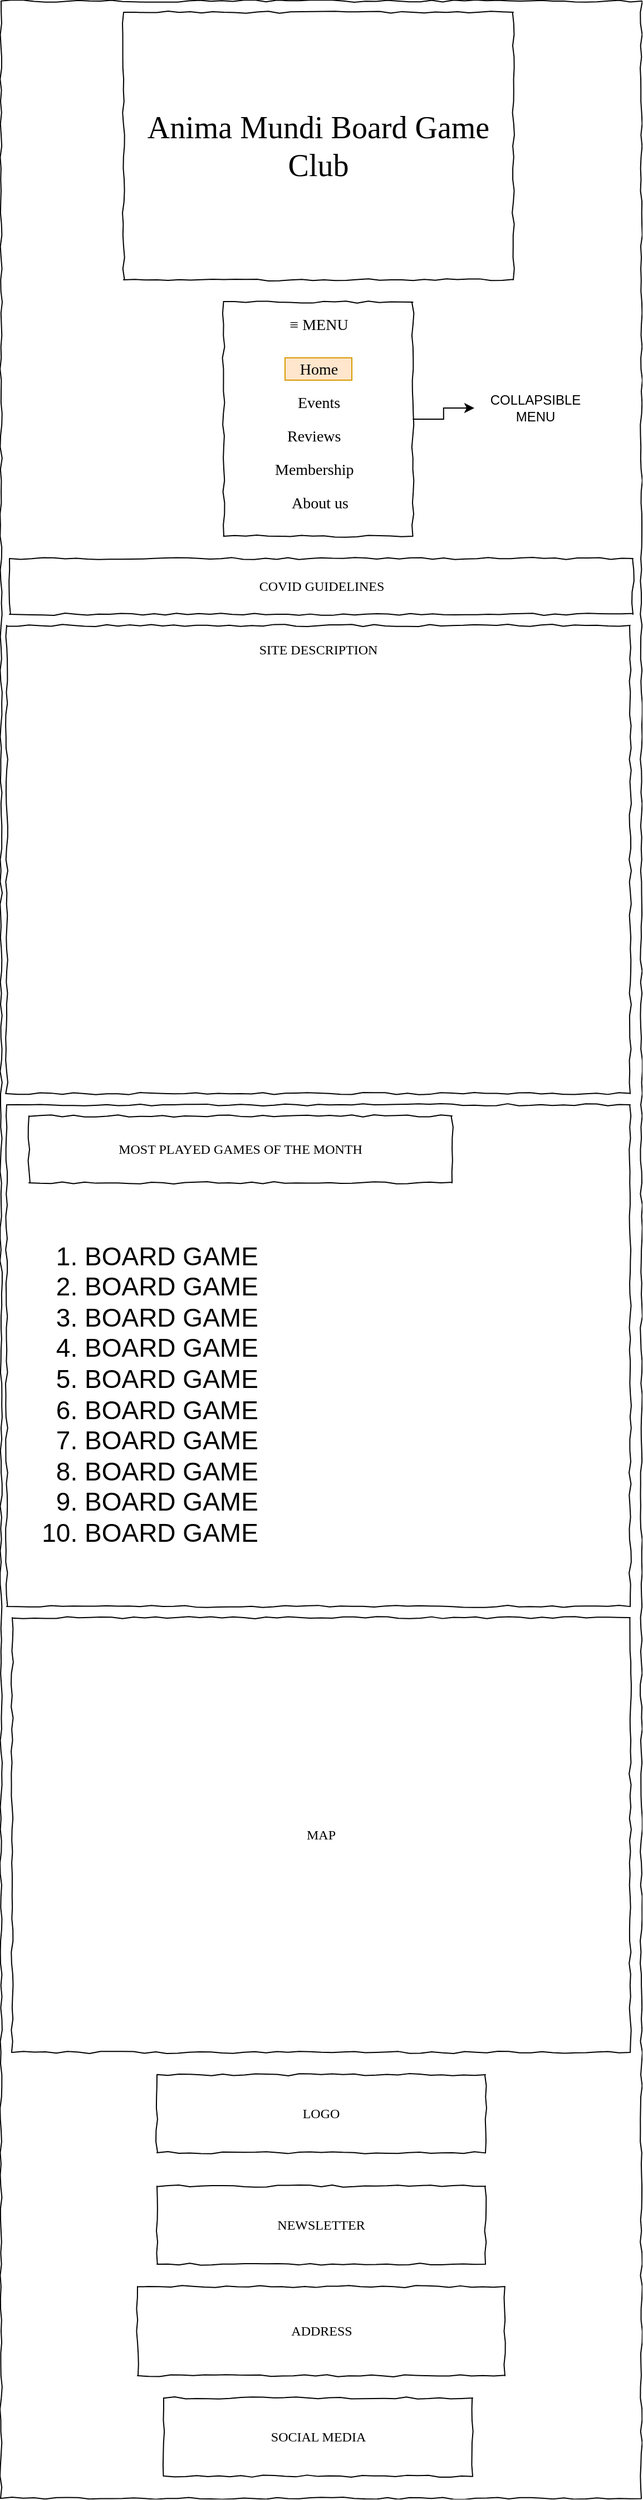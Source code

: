 <mxfile version="15.1.4" type="device" pages="7"><diagram name="Main" id="03018318-947c-dd8e-b7a3-06fadd420f32"><mxGraphModel dx="2062" dy="1160" grid="1" gridSize="10" guides="1" tooltips="1" connect="1" arrows="1" fold="1" page="1" pageScale="1" pageWidth="600" pageHeight="800" background="none" math="0" shadow="0"><root><mxCell id="0"/><mxCell id="1" parent="0"/><mxCell id="677b7b8949515195-1" value="" style="whiteSpace=wrap;html=1;rounded=0;shadow=0;labelBackgroundColor=none;strokeColor=#000000;strokeWidth=1;fillColor=none;fontFamily=Verdana;fontSize=12;fontColor=#000000;align=center;comic=1;" parent="1" vertex="1"><mxGeometry x="15" y="10" width="575" height="2240" as="geometry"/></mxCell><mxCell id="677b7b8949515195-2" value="Anima Mundi Board Game Club" style="whiteSpace=wrap;html=1;rounded=0;shadow=0;labelBackgroundColor=none;strokeWidth=1;fontFamily=Verdana;fontSize=28;align=center;comic=1;" parent="1" vertex="1"><mxGeometry x="125" y="20" width="350" height="240" as="geometry"/></mxCell><mxCell id="677b7b8949515195-8" value="" style="whiteSpace=wrap;html=1;rounded=0;shadow=0;labelBackgroundColor=none;strokeWidth=1;fillColor=none;fontFamily=Verdana;fontSize=12;align=center;comic=1;" parent="1" vertex="1"><mxGeometry x="20" y="1000" width="560" height="450" as="geometry"/></mxCell><mxCell id="677b7b8949515195-10" value="COVID GUIDELINES" style="whiteSpace=wrap;html=1;rounded=0;shadow=0;labelBackgroundColor=none;strokeWidth=1;fillColor=none;fontFamily=Verdana;fontSize=12;align=center;comic=1;" parent="1" vertex="1"><mxGeometry x="22.5" y="510" width="560" height="50" as="geometry"/></mxCell><mxCell id="677b7b8949515195-11" value="Home" style="text;html=1;points=[];align=center;verticalAlign=top;spacingTop=-4;fontSize=14;fontFamily=Verdana;fillColor=#ffe6cc;strokeColor=#d79b00;" parent="1" vertex="1"><mxGeometry x="270" y="330" width="60" height="20" as="geometry"/></mxCell><mxCell id="677b7b8949515195-12" value="Events" style="text;html=1;points=[];align=center;verticalAlign=top;spacingTop=-4;fontSize=14;fontFamily=Verdana" parent="1" vertex="1"><mxGeometry x="270" y="360" width="60" height="20" as="geometry"/></mxCell><mxCell id="677b7b8949515195-13" value="Reviews" style="text;html=1;points=[];align=left;verticalAlign=top;spacingTop=-4;fontSize=14;fontFamily=Verdana" parent="1" vertex="1"><mxGeometry x="270" y="390" width="60" height="20" as="geometry"/></mxCell><mxCell id="677b7b8949515195-15" value="&lt;div style=&quot;text-align: justify&quot;&gt;SITE DESCRIPTION&lt;/div&gt;" style="whiteSpace=wrap;html=1;rounded=0;shadow=0;labelBackgroundColor=none;strokeWidth=1;fillColor=none;fontFamily=Verdana;fontSize=12;align=center;verticalAlign=top;spacing=10;comic=1;" parent="1" vertex="1"><mxGeometry x="20" y="570" width="560" height="420" as="geometry"/></mxCell><mxCell id="677b7b8949515195-26" value="MAP" style="whiteSpace=wrap;html=1;rounded=0;shadow=0;labelBackgroundColor=none;strokeWidth=1;fillColor=none;fontFamily=Verdana;fontSize=12;align=center;comic=1;" parent="1" vertex="1"><mxGeometry x="25" y="1460" width="555" height="390" as="geometry"/></mxCell><mxCell id="k-GG3RUXwYEk20aegxlU-4" value="ADDRESS" style="whiteSpace=wrap;html=1;rounded=0;shadow=0;labelBackgroundColor=none;strokeWidth=1;fillColor=none;fontFamily=Verdana;fontSize=12;align=center;comic=1;" parent="1" vertex="1"><mxGeometry x="137.5" y="2060" width="330" height="80" as="geometry"/></mxCell><mxCell id="k-GG3RUXwYEk20aegxlU-11" value="SOCIAL MEDIA" style="whiteSpace=wrap;html=1;rounded=0;shadow=0;labelBackgroundColor=none;strokeWidth=1;fillColor=none;fontFamily=Verdana;fontSize=12;align=center;comic=1;" parent="1" vertex="1"><mxGeometry x="161" y="2160" width="277.5" height="70" as="geometry"/></mxCell><mxCell id="GOJK8IqNdyb3k1FqaGKl-1" value="MOST PLAYED GAMES OF THE MONTH" style="whiteSpace=wrap;html=1;rounded=0;shadow=0;labelBackgroundColor=none;strokeWidth=1;fillColor=none;fontFamily=Verdana;fontSize=12;align=center;comic=1;" parent="1" vertex="1"><mxGeometry x="40" y="1010" width="380" height="60" as="geometry"/></mxCell><mxCell id="GOJK8IqNdyb3k1FqaGKl-7" value="&lt;ol style=&quot;font-size: 23px;&quot;&gt;&lt;li style=&quot;font-size: 23px;&quot;&gt;BOARD GAME&lt;/li&gt;&lt;li style=&quot;font-size: 23px;&quot;&gt;BOARD GAME&lt;/li&gt;&lt;li style=&quot;font-size: 23px;&quot;&gt;BOARD GAME&lt;/li&gt;&lt;li style=&quot;font-size: 23px;&quot;&gt;BOARD GAME&lt;/li&gt;&lt;li style=&quot;font-size: 23px;&quot;&gt;BOARD GAME&lt;/li&gt;&lt;li style=&quot;font-size: 23px;&quot;&gt;BOARD GAME&lt;/li&gt;&lt;li style=&quot;font-size: 23px;&quot;&gt;BOARD GAME&lt;/li&gt;&lt;li style=&quot;font-size: 23px;&quot;&gt;BOARD GAME&lt;/li&gt;&lt;li style=&quot;font-size: 23px;&quot;&gt;BOARD GAME&lt;/li&gt;&lt;li style=&quot;font-size: 23px;&quot;&gt;BOARD GAME&lt;/li&gt;&lt;/ol&gt;" style="text;strokeColor=none;fillColor=none;html=1;whiteSpace=wrap;verticalAlign=middle;overflow=hidden;fontSize=23;spacingTop=0;spacing=15;" parent="1" vertex="1"><mxGeometry x="35" y="1080" width="380" height="360" as="geometry"/></mxCell><mxCell id="eJZc40vha4-56mfr8BrR-1" value="About us" style="text;html=1;points=[];align=center;verticalAlign=top;spacingTop=-4;fontSize=14;fontFamily=Verdana;" parent="1" vertex="1"><mxGeometry x="265.5" y="450" width="70" height="20" as="geometry"/></mxCell><mxCell id="eJZc40vha4-56mfr8BrR-2" value="Membership" style="text;html=1;points=[];align=left;verticalAlign=top;spacingTop=-4;fontSize=14;fontFamily=Verdana" parent="1" vertex="1"><mxGeometry x="259" y="420" width="83" height="20" as="geometry"/></mxCell><mxCell id="VcfmimgnizOlzM-Q1-WE-1" value="NEWSLETTER" style="whiteSpace=wrap;html=1;rounded=0;shadow=0;labelBackgroundColor=none;strokeWidth=1;fillColor=none;fontFamily=Verdana;fontSize=12;align=center;comic=1;" parent="1" vertex="1"><mxGeometry x="155" y="1970" width="295" height="70" as="geometry"/></mxCell><mxCell id="VcfmimgnizOlzM-Q1-WE-2" value="LOGO" style="whiteSpace=wrap;html=1;rounded=0;shadow=0;labelBackgroundColor=none;strokeWidth=1;fillColor=none;fontFamily=Verdana;fontSize=12;align=center;comic=1;" parent="1" vertex="1"><mxGeometry x="155" y="1870" width="295" height="70" as="geometry"/></mxCell><mxCell id="5MPY6h8Lu9N6aFXMLprX-3" value="≡ MENU" style="text;html=1;points=[];align=center;verticalAlign=top;spacingTop=-4;fontSize=14;fontFamily=Verdana" parent="1" vertex="1"><mxGeometry x="250" y="290" width="100" height="20" as="geometry"/></mxCell><mxCell id="5MPY6h8Lu9N6aFXMLprX-5" style="edgeStyle=orthogonalEdgeStyle;rounded=0;orthogonalLoop=1;jettySize=auto;html=1;" parent="1" source="5MPY6h8Lu9N6aFXMLprX-4" target="5MPY6h8Lu9N6aFXMLprX-6" edge="1"><mxGeometry relative="1" as="geometry"><mxPoint x="460" y="350" as="targetPoint"/></mxGeometry></mxCell><mxCell id="5MPY6h8Lu9N6aFXMLprX-4" value="&lt;div style=&quot;text-align: justify&quot;&gt;&lt;br&gt;&lt;/div&gt;" style="whiteSpace=wrap;html=1;rounded=0;shadow=0;labelBackgroundColor=none;strokeWidth=1;fillColor=none;fontFamily=Verdana;fontSize=12;align=center;verticalAlign=top;spacing=10;comic=1;" parent="1" vertex="1"><mxGeometry x="214.75" y="280" width="170" height="210" as="geometry"/></mxCell><mxCell id="5MPY6h8Lu9N6aFXMLprX-6" value="COLLAPSIBLE MENU" style="text;html=1;strokeColor=none;fillColor=none;align=center;verticalAlign=middle;whiteSpace=wrap;rounded=0;" parent="1" vertex="1"><mxGeometry x="440" y="340" width="110" height="70" as="geometry"/></mxCell></root></mxGraphModel></diagram><diagram name="Events" id="_TDW7Qhro5rWFL1rp3XJ"><mxGraphModel dx="2062" dy="1160" grid="1" gridSize="10" guides="1" tooltips="1" connect="1" arrows="1" fold="1" page="1" pageScale="1" pageWidth="600" pageHeight="800" background="none" math="0" shadow="0"><root><mxCell id="t6-bNSC78inA-mY6vj69-0"/><mxCell id="t6-bNSC78inA-mY6vj69-1" parent="t6-bNSC78inA-mY6vj69-0"/><mxCell id="_XqqeCvpumJ_BTz5r2fT-19" value="&lt;div style=&quot;text-align: justify&quot;&gt;&lt;br&gt;&lt;/div&gt;" style="whiteSpace=wrap;html=1;rounded=0;shadow=0;labelBackgroundColor=none;strokeWidth=1;fillColor=none;fontFamily=Verdana;fontSize=12;align=center;verticalAlign=top;spacing=10;comic=1;" parent="t6-bNSC78inA-mY6vj69-1" vertex="1"><mxGeometry x="214.75" y="280" width="170" height="210" as="geometry"/></mxCell><mxCell id="_XqqeCvpumJ_BTz5r2fT-0" value="" style="whiteSpace=wrap;html=1;rounded=0;shadow=0;labelBackgroundColor=none;strokeColor=#000000;strokeWidth=1;fillColor=none;fontFamily=Verdana;fontSize=12;fontColor=#000000;align=center;comic=1;" parent="t6-bNSC78inA-mY6vj69-1" vertex="1"><mxGeometry x="15" y="10" width="575" height="2810" as="geometry"/></mxCell><mxCell id="t6-bNSC78inA-mY6vj69-5" value="CURRENT EVENTS" style="whiteSpace=wrap;html=1;rounded=0;shadow=0;labelBackgroundColor=none;strokeWidth=1;fillColor=none;fontFamily=Verdana;fontSize=12;align=center;comic=1;spacingLeft=20;labelPosition=center;verticalLabelPosition=top;verticalAlign=bottom;spacing=-27;" parent="t6-bNSC78inA-mY6vj69-1" vertex="1"><mxGeometry x="30" y="570" width="550" height="580" as="geometry"/></mxCell><mxCell id="t6-bNSC78inA-mY6vj69-20" value="PAST EVENTS" style="whiteSpace=wrap;html=1;rounded=0;shadow=0;labelBackgroundColor=none;strokeWidth=1;fillColor=none;fontFamily=Verdana;fontSize=12;align=center;comic=1;spacingLeft=20;labelPosition=center;verticalLabelPosition=top;verticalAlign=bottom;spacing=-21;" parent="t6-bNSC78inA-mY6vj69-1" vertex="1"><mxGeometry x="30" y="1160" width="550" height="1280" as="geometry"/></mxCell><mxCell id="ZzJkHAlWuJiuaTA5zk3n-27" value="Weekly Events" style="whiteSpace=wrap;html=1;rounded=0;shadow=0;labelBackgroundColor=none;strokeWidth=1;fillColor=none;fontFamily=Verdana;fontSize=12;align=left;comic=1;spacingLeft=20;" parent="t6-bNSC78inA-mY6vj69-1" vertex="1"><mxGeometry x="45" y="622.5" width="520" height="247.5" as="geometry"/></mxCell><mxCell id="w0N1gZ1I9rpGn9Orac1t-0" value="Monthly Events" style="whiteSpace=wrap;html=1;rounded=0;shadow=0;labelBackgroundColor=none;strokeWidth=1;fillColor=none;fontFamily=Verdana;fontSize=12;align=left;comic=1;spacingLeft=20;" parent="t6-bNSC78inA-mY6vj69-1" vertex="1"><mxGeometry x="45" y="880" width="520" height="250" as="geometry"/></mxCell><mxCell id="kJbrHZb5W9MPSKrwaLZk-10" value="" style="aspect=fixed;html=1;points=[];align=center;image;fontSize=12;image=img/lib/azure2/general/Image.svg;opacity=60;" parent="t6-bNSC78inA-mY6vj69-1" vertex="1"><mxGeometry x="94.09" y="1210" width="421.83" height="290" as="geometry"/></mxCell><mxCell id="JMoNKvjKTdtc05txGNzY-0" style="edgeStyle=orthogonalEdgeStyle;rounded=0;orthogonalLoop=1;jettySize=auto;html=1;entryX=-0.001;entryY=0.513;entryDx=0;entryDy=0;entryPerimeter=0;exitX=1.01;exitY=0.517;exitDx=0;exitDy=0;exitPerimeter=0;" parent="t6-bNSC78inA-mY6vj69-1" target="JMoNKvjKTdtc05txGNzY-1" edge="1" source="kJbrHZb5W9MPSKrwaLZk-10"><mxGeometry relative="1" as="geometry"><mxPoint x="1897.19" y="380" as="targetPoint"/><mxPoint x="750" y="1090" as="sourcePoint"/></mxGeometry></mxCell><mxCell id="JMoNKvjKTdtc05txGNzY-32" value="" style="rounded=0;whiteSpace=wrap;html=1;fillColor=#B8B8B8;fillOpacity=80;" parent="t6-bNSC78inA-mY6vj69-1" vertex="1"><mxGeometry x="620" y="950" width="520" height="830" as="geometry"/></mxCell><mxCell id="JMoNKvjKTdtc05txGNzY-1" value="TO OPEN IN THE SAME PAGE IN A BIGGER SIZE" style="aspect=fixed;html=1;points=[];align=center;image;fontSize=12;image=img/lib/azure2/general/Image.svg;opacity=60;" parent="t6-bNSC78inA-mY6vj69-1" vertex="1"><mxGeometry x="632.72" y="1195" width="494.55" height="340" as="geometry"/></mxCell><mxCell id="JMoNKvjKTdtc05txGNzY-33" value="" style="shape=image;html=1;verticalAlign=top;verticalLabelPosition=bottom;labelBackgroundColor=#ffffff;imageAspect=0;aspect=fixed;image=https://cdn4.iconfinder.com/data/icons/feather/24/x-128.png;fillColor=#B8B8B8;gradientColor=none;" parent="t6-bNSC78inA-mY6vj69-1" vertex="1"><mxGeometry x="1057.27" y="970" width="70" height="70" as="geometry"/></mxCell><mxCell id="JMoNKvjKTdtc05txGNzY-35" value="" style="html=1;shadow=0;dashed=0;align=center;verticalAlign=middle;shape=mxgraph.arrows2.arrow;dy=0.6;dx=40;flipH=1;notch=0;" parent="t6-bNSC78inA-mY6vj69-1" vertex="1"><mxGeometry x="790" y="1640" width="40" height="97.5" as="geometry"/></mxCell><mxCell id="_XqqeCvpumJ_BTz5r2fT-1" value="Anima Mundi Board Game Club" style="whiteSpace=wrap;html=1;rounded=0;shadow=0;labelBackgroundColor=none;strokeWidth=1;fontFamily=Verdana;fontSize=28;align=center;comic=1;" parent="t6-bNSC78inA-mY6vj69-1" vertex="1"><mxGeometry x="125" y="20" width="350" height="240" as="geometry"/></mxCell><mxCell id="_XqqeCvpumJ_BTz5r2fT-3" value="COVID GUIDELINES" style="whiteSpace=wrap;html=1;rounded=0;shadow=0;labelBackgroundColor=none;strokeWidth=1;fillColor=none;fontFamily=Verdana;fontSize=12;align=center;comic=1;" parent="t6-bNSC78inA-mY6vj69-1" vertex="1"><mxGeometry x="22.5" y="510" width="560" height="50" as="geometry"/></mxCell><mxCell id="_XqqeCvpumJ_BTz5r2fT-4" value="Home" style="text;html=1;points=[];align=center;verticalAlign=top;spacingTop=-4;fontSize=14;fontFamily=Verdana;" parent="t6-bNSC78inA-mY6vj69-1" vertex="1"><mxGeometry x="270" y="330" width="60" height="20" as="geometry"/></mxCell><mxCell id="_XqqeCvpumJ_BTz5r2fT-5" value="Events" style="text;html=1;points=[];align=center;verticalAlign=top;spacingTop=-4;fontSize=14;fontFamily=Verdana;fillColor=#ffe6cc;strokeColor=#d79b00;" parent="t6-bNSC78inA-mY6vj69-1" vertex="1"><mxGeometry x="270" y="360" width="60" height="20" as="geometry"/></mxCell><mxCell id="_XqqeCvpumJ_BTz5r2fT-6" value="Reviews" style="text;html=1;points=[];align=left;verticalAlign=top;spacingTop=-4;fontSize=14;fontFamily=Verdana" parent="t6-bNSC78inA-mY6vj69-1" vertex="1"><mxGeometry x="270" y="390" width="60" height="20" as="geometry"/></mxCell><mxCell id="_XqqeCvpumJ_BTz5r2fT-9" value="ADDRESS" style="whiteSpace=wrap;html=1;rounded=0;shadow=0;labelBackgroundColor=none;strokeWidth=1;fillColor=none;fontFamily=Verdana;fontSize=12;align=center;comic=1;" parent="t6-bNSC78inA-mY6vj69-1" vertex="1"><mxGeometry x="140.01" y="2640" width="330" height="80" as="geometry"/></mxCell><mxCell id="_XqqeCvpumJ_BTz5r2fT-10" value="SOCIAL MEDIA" style="whiteSpace=wrap;html=1;rounded=0;shadow=0;labelBackgroundColor=none;strokeWidth=1;fillColor=none;fontFamily=Verdana;fontSize=12;align=center;comic=1;" parent="t6-bNSC78inA-mY6vj69-1" vertex="1"><mxGeometry x="163.51" y="2740" width="277.5" height="70" as="geometry"/></mxCell><mxCell id="_XqqeCvpumJ_BTz5r2fT-13" value="About us" style="text;html=1;points=[];align=center;verticalAlign=top;spacingTop=-4;fontSize=14;fontFamily=Verdana;" parent="t6-bNSC78inA-mY6vj69-1" vertex="1"><mxGeometry x="265.5" y="450" width="70" height="20" as="geometry"/></mxCell><mxCell id="_XqqeCvpumJ_BTz5r2fT-14" value="Membership" style="text;html=1;points=[];align=left;verticalAlign=top;spacingTop=-4;fontSize=14;fontFamily=Verdana" parent="t6-bNSC78inA-mY6vj69-1" vertex="1"><mxGeometry x="259" y="420" width="83" height="20" as="geometry"/></mxCell><mxCell id="_XqqeCvpumJ_BTz5r2fT-15" value="NEWSLETTER" style="whiteSpace=wrap;html=1;rounded=0;shadow=0;labelBackgroundColor=none;strokeWidth=1;fillColor=none;fontFamily=Verdana;fontSize=12;align=center;comic=1;" parent="t6-bNSC78inA-mY6vj69-1" vertex="1"><mxGeometry x="157.51" y="2550" width="295" height="70" as="geometry"/></mxCell><mxCell id="_XqqeCvpumJ_BTz5r2fT-16" value="LOGO" style="whiteSpace=wrap;html=1;rounded=0;shadow=0;labelBackgroundColor=none;strokeWidth=1;fillColor=none;fontFamily=Verdana;fontSize=12;align=center;comic=1;" parent="t6-bNSC78inA-mY6vj69-1" vertex="1"><mxGeometry x="157.51" y="2450" width="295" height="70" as="geometry"/></mxCell><mxCell id="_XqqeCvpumJ_BTz5r2fT-17" value="≡ MENU" style="text;html=1;points=[];align=center;verticalAlign=top;spacingTop=-4;fontSize=14;fontFamily=Verdana" parent="t6-bNSC78inA-mY6vj69-1" vertex="1"><mxGeometry x="250" y="290" width="100" height="20" as="geometry"/></mxCell><mxCell id="_XqqeCvpumJ_BTz5r2fT-18" style="edgeStyle=orthogonalEdgeStyle;rounded=0;orthogonalLoop=1;jettySize=auto;html=1;" parent="t6-bNSC78inA-mY6vj69-1" source="_XqqeCvpumJ_BTz5r2fT-19" target="_XqqeCvpumJ_BTz5r2fT-20" edge="1"><mxGeometry relative="1" as="geometry"><mxPoint x="460" y="350" as="targetPoint"/></mxGeometry></mxCell><mxCell id="_XqqeCvpumJ_BTz5r2fT-20" value="COLLAPSIBLE MENU" style="text;html=1;strokeColor=none;fillColor=none;align=center;verticalAlign=middle;whiteSpace=wrap;rounded=0;" parent="t6-bNSC78inA-mY6vj69-1" vertex="1"><mxGeometry x="440" y="340" width="110" height="70" as="geometry"/></mxCell><mxCell id="cDMk6glx6nczKYU6lg82-1" value="" style="aspect=fixed;html=1;points=[];align=center;image;fontSize=12;image=img/lib/azure2/general/Image.svg;opacity=60;" vertex="1" parent="t6-bNSC78inA-mY6vj69-1"><mxGeometry x="94.08" y="1520" width="421.83" height="290" as="geometry"/></mxCell><mxCell id="cDMk6glx6nczKYU6lg82-2" value="" style="aspect=fixed;html=1;points=[];align=center;image;fontSize=12;image=img/lib/azure2/general/Image.svg;opacity=60;" vertex="1" parent="t6-bNSC78inA-mY6vj69-1"><mxGeometry x="94.08" y="1820" width="421.83" height="290" as="geometry"/></mxCell><mxCell id="cDMk6glx6nczKYU6lg82-3" value="" style="aspect=fixed;html=1;points=[];align=center;image;fontSize=12;image=img/lib/azure2/general/Image.svg;opacity=60;" vertex="1" parent="t6-bNSC78inA-mY6vj69-1"><mxGeometry x="94.07" y="2130" width="421.83" height="290" as="geometry"/></mxCell><mxCell id="cDMk6glx6nczKYU6lg82-7" value="" style="html=1;shadow=0;dashed=0;align=center;verticalAlign=middle;shape=mxgraph.arrows2.arrow;dy=0.6;dx=40;flipH=1;notch=0;rotation=-180;" vertex="1" parent="t6-bNSC78inA-mY6vj69-1"><mxGeometry x="930" y="1640" width="40" height="97.5" as="geometry"/></mxCell></root></mxGraphModel></diagram><diagram name="Reviews - Articles" id="TYI2n_GWGkfiC5WvN3jg"><mxGraphModel dx="2062" dy="1160" grid="1" gridSize="10" guides="1" tooltips="1" connect="1" arrows="1" fold="1" page="1" pageScale="1" pageWidth="600" pageHeight="800" background="none" math="0" shadow="0"><root><mxCell id="YEVu-PI1zoeRwZROw61F-0"/><mxCell id="YEVu-PI1zoeRwZROw61F-1" parent="YEVu-PI1zoeRwZROw61F-0"/><mxCell id="Zcqr6igVhl45otrPEb6J-19" value="&lt;div style=&quot;text-align: justify&quot;&gt;&lt;br&gt;&lt;/div&gt;" style="whiteSpace=wrap;html=1;rounded=0;shadow=0;labelBackgroundColor=none;strokeWidth=1;fillColor=none;fontFamily=Verdana;fontSize=12;align=center;verticalAlign=top;spacing=10;comic=1;" vertex="1" parent="YEVu-PI1zoeRwZROw61F-1"><mxGeometry x="214.75" y="280" width="170" height="210" as="geometry"/></mxCell><mxCell id="Zcqr6igVhl45otrPEb6J-0" value="" style="whiteSpace=wrap;html=1;rounded=0;shadow=0;labelBackgroundColor=none;strokeColor=#000000;strokeWidth=1;fillColor=none;fontFamily=Verdana;fontSize=12;fontColor=#000000;align=center;comic=1;" vertex="1" parent="YEVu-PI1zoeRwZROw61F-1"><mxGeometry x="15" y="10" width="575" height="2100" as="geometry"/></mxCell><mxCell id="YEVu-PI1zoeRwZROw61F-5" value="" style="whiteSpace=wrap;html=1;rounded=0;shadow=0;labelBackgroundColor=none;strokeWidth=1;fillColor=none;fontFamily=Verdana;fontSize=12;align=center;comic=1;" parent="YEVu-PI1zoeRwZROw61F-1" vertex="1"><mxGeometry x="40" y="660" width="510" height="520" as="geometry"/></mxCell><mxCell id="sh-ux3oeJtH3sTLAiefv-2" value="ARTICLES" style="whiteSpace=wrap;html=1;rounded=0;shadow=0;labelBackgroundColor=none;strokeWidth=1;fillColor=#ffe6cc;fontFamily=Verdana;fontSize=12;align=center;comic=1;strokeColor=#d79b00;" parent="YEVu-PI1zoeRwZROw61F-1" vertex="1"><mxGeometry x="119.75" y="580" width="157" height="70" as="geometry"/></mxCell><mxCell id="sh-ux3oeJtH3sTLAiefv-3" value="VIDEOS" style="whiteSpace=wrap;html=1;rounded=0;shadow=0;labelBackgroundColor=none;strokeWidth=1;fillColor=none;fontFamily=Verdana;fontSize=12;align=center;comic=1;" parent="YEVu-PI1zoeRwZROw61F-1" vertex="1"><mxGeometry x="319.75" y="580" width="157" height="70" as="geometry"/></mxCell><mxCell id="-wrxc94k988-5BezM-_0-7" value="" style="aspect=fixed;html=1;points=[];align=center;image;fontSize=12;image=img/lib/azure2/general/Image.svg;opacity=60;" parent="YEVu-PI1zoeRwZROw61F-1" vertex="1"><mxGeometry x="149.77" y="680" width="305.46" height="210" as="geometry"/></mxCell><mxCell id="Zcqr6igVhl45otrPEb6J-1" value="Anima Mundi Board Game Club" style="whiteSpace=wrap;html=1;rounded=0;shadow=0;labelBackgroundColor=none;strokeWidth=1;fontFamily=Verdana;fontSize=28;align=center;comic=1;" vertex="1" parent="YEVu-PI1zoeRwZROw61F-1"><mxGeometry x="125" y="20" width="350" height="240" as="geometry"/></mxCell><mxCell id="Zcqr6igVhl45otrPEb6J-3" value="COVID GUIDELINES" style="whiteSpace=wrap;html=1;rounded=0;shadow=0;labelBackgroundColor=none;strokeWidth=1;fillColor=none;fontFamily=Verdana;fontSize=12;align=center;comic=1;" vertex="1" parent="YEVu-PI1zoeRwZROw61F-1"><mxGeometry x="22.5" y="510" width="560" height="50" as="geometry"/></mxCell><mxCell id="Zcqr6igVhl45otrPEb6J-4" value="Home" style="text;html=1;points=[];align=center;verticalAlign=top;spacingTop=-4;fontSize=14;fontFamily=Verdana;" vertex="1" parent="YEVu-PI1zoeRwZROw61F-1"><mxGeometry x="270" y="330" width="60" height="20" as="geometry"/></mxCell><mxCell id="Zcqr6igVhl45otrPEb6J-5" value="Events" style="text;html=1;points=[];align=center;verticalAlign=top;spacingTop=-4;fontSize=14;fontFamily=Verdana;" vertex="1" parent="YEVu-PI1zoeRwZROw61F-1"><mxGeometry x="270" y="360" width="60" height="20" as="geometry"/></mxCell><mxCell id="Zcqr6igVhl45otrPEb6J-6" value="Reviews" style="text;html=1;points=[];align=left;verticalAlign=top;spacingTop=-4;fontSize=14;fontFamily=Verdana;fillColor=#ffe6cc;strokeColor=#d79b00;" vertex="1" parent="YEVu-PI1zoeRwZROw61F-1"><mxGeometry x="270" y="390" width="60" height="20" as="geometry"/></mxCell><mxCell id="Zcqr6igVhl45otrPEb6J-9" value="ADDRESS" style="whiteSpace=wrap;html=1;rounded=0;shadow=0;labelBackgroundColor=none;strokeWidth=1;fillColor=none;fontFamily=Verdana;fontSize=12;align=center;comic=1;" vertex="1" parent="YEVu-PI1zoeRwZROw61F-1"><mxGeometry x="134.75" y="1920" width="330" height="80" as="geometry"/></mxCell><mxCell id="Zcqr6igVhl45otrPEb6J-10" value="SOCIAL MEDIA" style="whiteSpace=wrap;html=1;rounded=0;shadow=0;labelBackgroundColor=none;strokeWidth=1;fillColor=none;fontFamily=Verdana;fontSize=12;align=center;comic=1;" vertex="1" parent="YEVu-PI1zoeRwZROw61F-1"><mxGeometry x="158.25" y="2020" width="277.5" height="70" as="geometry"/></mxCell><mxCell id="Zcqr6igVhl45otrPEb6J-13" value="About us" style="text;html=1;points=[];align=center;verticalAlign=top;spacingTop=-4;fontSize=14;fontFamily=Verdana;" vertex="1" parent="YEVu-PI1zoeRwZROw61F-1"><mxGeometry x="265.5" y="450" width="70" height="20" as="geometry"/></mxCell><mxCell id="Zcqr6igVhl45otrPEb6J-14" value="Membership" style="text;html=1;points=[];align=left;verticalAlign=top;spacingTop=-4;fontSize=14;fontFamily=Verdana" vertex="1" parent="YEVu-PI1zoeRwZROw61F-1"><mxGeometry x="259" y="420" width="83" height="20" as="geometry"/></mxCell><mxCell id="Zcqr6igVhl45otrPEb6J-15" value="NEWSLETTER" style="whiteSpace=wrap;html=1;rounded=0;shadow=0;labelBackgroundColor=none;strokeWidth=1;fillColor=none;fontFamily=Verdana;fontSize=12;align=center;comic=1;" vertex="1" parent="YEVu-PI1zoeRwZROw61F-1"><mxGeometry x="152.25" y="1830" width="295" height="70" as="geometry"/></mxCell><mxCell id="Zcqr6igVhl45otrPEb6J-16" value="LOGO" style="whiteSpace=wrap;html=1;rounded=0;shadow=0;labelBackgroundColor=none;strokeWidth=1;fillColor=none;fontFamily=Verdana;fontSize=12;align=center;comic=1;" vertex="1" parent="YEVu-PI1zoeRwZROw61F-1"><mxGeometry x="152.25" y="1730" width="295" height="70" as="geometry"/></mxCell><mxCell id="Zcqr6igVhl45otrPEb6J-17" value="≡ MENU" style="text;html=1;points=[];align=center;verticalAlign=top;spacingTop=-4;fontSize=14;fontFamily=Verdana" vertex="1" parent="YEVu-PI1zoeRwZROw61F-1"><mxGeometry x="250" y="290" width="100" height="20" as="geometry"/></mxCell><mxCell id="Zcqr6igVhl45otrPEb6J-18" style="edgeStyle=orthogonalEdgeStyle;rounded=0;orthogonalLoop=1;jettySize=auto;html=1;" edge="1" parent="YEVu-PI1zoeRwZROw61F-1" source="Zcqr6igVhl45otrPEb6J-19" target="Zcqr6igVhl45otrPEb6J-20"><mxGeometry relative="1" as="geometry"><mxPoint x="460" y="350" as="targetPoint"/></mxGeometry></mxCell><mxCell id="Zcqr6igVhl45otrPEb6J-20" value="COLLAPSIBLE MENU" style="text;html=1;strokeColor=none;fillColor=none;align=center;verticalAlign=middle;whiteSpace=wrap;rounded=0;" vertex="1" parent="YEVu-PI1zoeRwZROw61F-1"><mxGeometry x="440" y="340" width="110" height="70" as="geometry"/></mxCell><mxCell id="Zcqr6igVhl45otrPEb6J-22" value="WRITTEN REVIEW" style="whiteSpace=wrap;html=1;rounded=0;shadow=0;labelBackgroundColor=none;strokeWidth=1;fillColor=none;fontFamily=Verdana;fontSize=12;align=center;comic=1;" vertex="1" parent="YEVu-PI1zoeRwZROw61F-1"><mxGeometry x="140" y="920" width="310" height="230" as="geometry"/></mxCell><mxCell id="Zcqr6igVhl45otrPEb6J-23" value="" style="whiteSpace=wrap;html=1;rounded=0;shadow=0;labelBackgroundColor=none;strokeWidth=1;fillColor=none;fontFamily=Verdana;fontSize=12;align=center;comic=1;" vertex="1" parent="YEVu-PI1zoeRwZROw61F-1"><mxGeometry x="40" y="1190" width="510" height="520" as="geometry"/></mxCell><mxCell id="Zcqr6igVhl45otrPEb6J-24" value="" style="aspect=fixed;html=1;points=[];align=center;image;fontSize=12;image=img/lib/azure2/general/Image.svg;opacity=60;" vertex="1" parent="YEVu-PI1zoeRwZROw61F-1"><mxGeometry x="149.77" y="1210" width="305.46" height="210" as="geometry"/></mxCell><mxCell id="Zcqr6igVhl45otrPEb6J-25" value="WRITTEN REVIEW" style="whiteSpace=wrap;html=1;rounded=0;shadow=0;labelBackgroundColor=none;strokeWidth=1;fillColor=none;fontFamily=Verdana;fontSize=12;align=center;comic=1;" vertex="1" parent="YEVu-PI1zoeRwZROw61F-1"><mxGeometry x="140" y="1450" width="310" height="230" as="geometry"/></mxCell></root></mxGraphModel></diagram><diagram name="Reviews - Videos" id="mNj0Iz1JmeyYvMUV0ERa"><mxGraphModel dx="2062" dy="1160" grid="1" gridSize="10" guides="1" tooltips="1" connect="1" arrows="1" fold="1" page="1" pageScale="1" pageWidth="600" pageHeight="800" background="none" math="0" shadow="0"><root><mxCell id="_13mMTRN-nmR6PIEwYjx-0"/><mxCell id="_13mMTRN-nmR6PIEwYjx-1" parent="_13mMTRN-nmR6PIEwYjx-0"/><mxCell id="kvYuN3x1nEKwE0_1RXMO-1" value="" style="whiteSpace=wrap;html=1;rounded=0;shadow=0;labelBackgroundColor=none;strokeColor=#000000;strokeWidth=1;fillColor=none;fontFamily=Verdana;fontSize=12;fontColor=#000000;align=center;comic=1;" vertex="1" parent="_13mMTRN-nmR6PIEwYjx-1"><mxGeometry x="15" y="10" width="575" height="2100" as="geometry"/></mxCell><mxCell id="_13mMTRN-nmR6PIEwYjx-5" value="VIDEO DESCRIPTION 1" style="whiteSpace=wrap;html=1;rounded=0;shadow=0;labelBackgroundColor=none;strokeWidth=1;fillColor=none;fontFamily=Verdana;fontSize=12;align=center;comic=1;" parent="_13mMTRN-nmR6PIEwYjx-1" vertex="1"><mxGeometry x="54.5" y="670" width="485" height="320" as="geometry"/></mxCell><mxCell id="_13mMTRN-nmR6PIEwYjx-28" value="" style="verticalLabelPosition=bottom;shadow=0;dashed=0;align=center;html=1;verticalAlign=top;strokeWidth=1;shape=mxgraph.mockup.containers.videoPlayer;strokeColor=#666666;strokeColor2=#008cff;strokeColor3=#c4c4c4;textColor=#666666;fillColor2=#008cff;barHeight=30;barPos=20;" parent="_13mMTRN-nmR6PIEwYjx-1" vertex="1"><mxGeometry x="74.5" y="680" width="445" height="300" as="geometry"/></mxCell><mxCell id="JjTwM45-YKnVr8iPUAUa-7" value="VIDEO DESCRIPTION 1" style="whiteSpace=wrap;html=1;rounded=0;shadow=0;labelBackgroundColor=none;strokeWidth=1;fillColor=none;fontFamily=Verdana;fontSize=12;align=center;comic=1;" parent="_13mMTRN-nmR6PIEwYjx-1" vertex="1"><mxGeometry x="54.5" y="1000" width="485" height="320" as="geometry"/></mxCell><mxCell id="JjTwM45-YKnVr8iPUAUa-8" value="" style="verticalLabelPosition=bottom;shadow=0;dashed=0;align=center;html=1;verticalAlign=top;strokeWidth=1;shape=mxgraph.mockup.containers.videoPlayer;strokeColor=#666666;strokeColor2=#008cff;strokeColor3=#c4c4c4;textColor=#666666;fillColor2=#008cff;barHeight=30;barPos=20;" parent="_13mMTRN-nmR6PIEwYjx-1" vertex="1"><mxGeometry x="74.5" y="1010" width="445" height="300" as="geometry"/></mxCell><mxCell id="JjTwM45-YKnVr8iPUAUa-11" value="VIDEO DESCRIPTION 1" style="whiteSpace=wrap;html=1;rounded=0;shadow=0;labelBackgroundColor=none;strokeWidth=1;fillColor=none;fontFamily=Verdana;fontSize=12;align=center;comic=1;" parent="_13mMTRN-nmR6PIEwYjx-1" vertex="1"><mxGeometry x="54.5" y="1330" width="485" height="320" as="geometry"/></mxCell><mxCell id="JjTwM45-YKnVr8iPUAUa-12" value="" style="verticalLabelPosition=bottom;shadow=0;dashed=0;align=center;html=1;verticalAlign=top;strokeWidth=1;shape=mxgraph.mockup.containers.videoPlayer;strokeColor=#666666;strokeColor2=#008cff;strokeColor3=#c4c4c4;textColor=#666666;fillColor2=#008cff;barHeight=30;barPos=20;" parent="_13mMTRN-nmR6PIEwYjx-1" vertex="1"><mxGeometry x="74.5" y="1340" width="445" height="300" as="geometry"/></mxCell><mxCell id="kvYuN3x1nEKwE0_1RXMO-0" value="&lt;div style=&quot;text-align: justify&quot;&gt;&lt;br&gt;&lt;/div&gt;" style="whiteSpace=wrap;html=1;rounded=0;shadow=0;labelBackgroundColor=none;strokeWidth=1;fillColor=none;fontFamily=Verdana;fontSize=12;align=center;verticalAlign=top;spacing=10;comic=1;" vertex="1" parent="_13mMTRN-nmR6PIEwYjx-1"><mxGeometry x="214.75" y="280" width="170" height="210" as="geometry"/></mxCell><mxCell id="kvYuN3x1nEKwE0_1RXMO-3" value="ARTICLES" style="whiteSpace=wrap;html=1;rounded=0;shadow=0;labelBackgroundColor=none;strokeWidth=1;fontFamily=Verdana;fontSize=12;align=center;comic=1;" vertex="1" parent="_13mMTRN-nmR6PIEwYjx-1"><mxGeometry x="119.75" y="580" width="157" height="70" as="geometry"/></mxCell><mxCell id="kvYuN3x1nEKwE0_1RXMO-4" value="VIDEOS" style="whiteSpace=wrap;html=1;rounded=0;shadow=0;labelBackgroundColor=none;strokeWidth=1;fillColor=#ffe6cc;fontFamily=Verdana;fontSize=12;align=center;comic=1;strokeColor=#d79b00;" vertex="1" parent="_13mMTRN-nmR6PIEwYjx-1"><mxGeometry x="319.75" y="580" width="157" height="70" as="geometry"/></mxCell><mxCell id="kvYuN3x1nEKwE0_1RXMO-6" value="Anima Mundi Board Game Club" style="whiteSpace=wrap;html=1;rounded=0;shadow=0;labelBackgroundColor=none;strokeWidth=1;fontFamily=Verdana;fontSize=28;align=center;comic=1;" vertex="1" parent="_13mMTRN-nmR6PIEwYjx-1"><mxGeometry x="125" y="20" width="350" height="240" as="geometry"/></mxCell><mxCell id="kvYuN3x1nEKwE0_1RXMO-7" value="COVID GUIDELINES" style="whiteSpace=wrap;html=1;rounded=0;shadow=0;labelBackgroundColor=none;strokeWidth=1;fillColor=none;fontFamily=Verdana;fontSize=12;align=center;comic=1;" vertex="1" parent="_13mMTRN-nmR6PIEwYjx-1"><mxGeometry x="22.5" y="510" width="560" height="50" as="geometry"/></mxCell><mxCell id="kvYuN3x1nEKwE0_1RXMO-8" value="Home" style="text;html=1;points=[];align=center;verticalAlign=top;spacingTop=-4;fontSize=14;fontFamily=Verdana;" vertex="1" parent="_13mMTRN-nmR6PIEwYjx-1"><mxGeometry x="270" y="330" width="60" height="20" as="geometry"/></mxCell><mxCell id="kvYuN3x1nEKwE0_1RXMO-9" value="Events" style="text;html=1;points=[];align=center;verticalAlign=top;spacingTop=-4;fontSize=14;fontFamily=Verdana;" vertex="1" parent="_13mMTRN-nmR6PIEwYjx-1"><mxGeometry x="270" y="360" width="60" height="20" as="geometry"/></mxCell><mxCell id="kvYuN3x1nEKwE0_1RXMO-10" value="Reviews" style="text;html=1;points=[];align=left;verticalAlign=top;spacingTop=-4;fontSize=14;fontFamily=Verdana;fillColor=#ffe6cc;strokeColor=#d79b00;" vertex="1" parent="_13mMTRN-nmR6PIEwYjx-1"><mxGeometry x="270" y="390" width="60" height="20" as="geometry"/></mxCell><mxCell id="kvYuN3x1nEKwE0_1RXMO-11" value="ADDRESS" style="whiteSpace=wrap;html=1;rounded=0;shadow=0;labelBackgroundColor=none;strokeWidth=1;fillColor=none;fontFamily=Verdana;fontSize=12;align=center;comic=1;" vertex="1" parent="_13mMTRN-nmR6PIEwYjx-1"><mxGeometry x="134.75" y="1920" width="330" height="80" as="geometry"/></mxCell><mxCell id="kvYuN3x1nEKwE0_1RXMO-12" value="SOCIAL MEDIA" style="whiteSpace=wrap;html=1;rounded=0;shadow=0;labelBackgroundColor=none;strokeWidth=1;fillColor=none;fontFamily=Verdana;fontSize=12;align=center;comic=1;" vertex="1" parent="_13mMTRN-nmR6PIEwYjx-1"><mxGeometry x="158.25" y="2020" width="277.5" height="70" as="geometry"/></mxCell><mxCell id="kvYuN3x1nEKwE0_1RXMO-13" value="About us" style="text;html=1;points=[];align=center;verticalAlign=top;spacingTop=-4;fontSize=14;fontFamily=Verdana;" vertex="1" parent="_13mMTRN-nmR6PIEwYjx-1"><mxGeometry x="265.5" y="450" width="70" height="20" as="geometry"/></mxCell><mxCell id="kvYuN3x1nEKwE0_1RXMO-14" value="Membership" style="text;html=1;points=[];align=left;verticalAlign=top;spacingTop=-4;fontSize=14;fontFamily=Verdana" vertex="1" parent="_13mMTRN-nmR6PIEwYjx-1"><mxGeometry x="259" y="420" width="83" height="20" as="geometry"/></mxCell><mxCell id="kvYuN3x1nEKwE0_1RXMO-15" value="NEWSLETTER" style="whiteSpace=wrap;html=1;rounded=0;shadow=0;labelBackgroundColor=none;strokeWidth=1;fillColor=none;fontFamily=Verdana;fontSize=12;align=center;comic=1;" vertex="1" parent="_13mMTRN-nmR6PIEwYjx-1"><mxGeometry x="152.25" y="1830" width="295" height="70" as="geometry"/></mxCell><mxCell id="kvYuN3x1nEKwE0_1RXMO-16" value="LOGO" style="whiteSpace=wrap;html=1;rounded=0;shadow=0;labelBackgroundColor=none;strokeWidth=1;fillColor=none;fontFamily=Verdana;fontSize=12;align=center;comic=1;" vertex="1" parent="_13mMTRN-nmR6PIEwYjx-1"><mxGeometry x="152.25" y="1730" width="295" height="70" as="geometry"/></mxCell><mxCell id="kvYuN3x1nEKwE0_1RXMO-17" value="≡ MENU" style="text;html=1;points=[];align=center;verticalAlign=top;spacingTop=-4;fontSize=14;fontFamily=Verdana" vertex="1" parent="_13mMTRN-nmR6PIEwYjx-1"><mxGeometry x="250" y="290" width="100" height="20" as="geometry"/></mxCell><mxCell id="kvYuN3x1nEKwE0_1RXMO-18" style="edgeStyle=orthogonalEdgeStyle;rounded=0;orthogonalLoop=1;jettySize=auto;html=1;" edge="1" parent="_13mMTRN-nmR6PIEwYjx-1" source="kvYuN3x1nEKwE0_1RXMO-0" target="kvYuN3x1nEKwE0_1RXMO-19"><mxGeometry relative="1" as="geometry"><mxPoint x="460" y="350" as="targetPoint"/></mxGeometry></mxCell><mxCell id="kvYuN3x1nEKwE0_1RXMO-19" value="COLLAPSIBLE MENU" style="text;html=1;strokeColor=none;fillColor=none;align=center;verticalAlign=middle;whiteSpace=wrap;rounded=0;" vertex="1" parent="_13mMTRN-nmR6PIEwYjx-1"><mxGeometry x="440" y="340" width="110" height="70" as="geometry"/></mxCell></root></mxGraphModel></diagram><diagram name="Membership" id="MBKEFkxB-VDFy_ltpCAU"><mxGraphModel dx="2062" dy="1160" grid="1" gridSize="10" guides="1" tooltips="1" connect="1" arrows="1" fold="1" page="1" pageScale="1" pageWidth="600" pageHeight="800" background="none" math="0" shadow="0"><root><mxCell id="B42eXlNj7yGwXqjC507K-0"/><mxCell id="B42eXlNj7yGwXqjC507K-1" parent="B42eXlNj7yGwXqjC507K-0"/><mxCell id="QUnA4i21kqQS3Apc-aBj-19" value="&lt;div style=&quot;text-align: justify&quot;&gt;&lt;br&gt;&lt;/div&gt;" style="whiteSpace=wrap;html=1;rounded=0;shadow=0;labelBackgroundColor=none;strokeWidth=1;fillColor=none;fontFamily=Verdana;fontSize=12;align=center;verticalAlign=top;spacing=10;comic=1;" vertex="1" parent="B42eXlNj7yGwXqjC507K-1"><mxGeometry x="214.75" y="280" width="170" height="210" as="geometry"/></mxCell><mxCell id="QUnA4i21kqQS3Apc-aBj-0" value="" style="whiteSpace=wrap;html=1;rounded=0;shadow=0;labelBackgroundColor=none;strokeColor=#000000;strokeWidth=1;fillColor=none;fontFamily=Verdana;fontSize=12;fontColor=#000000;align=center;comic=1;" vertex="1" parent="B42eXlNj7yGwXqjC507K-1"><mxGeometry x="15" y="10" width="575" height="3190" as="geometry"/></mxCell><mxCell id="B42eXlNj7yGwXqjC507K-5" value="MEMBERSHIPS" style="whiteSpace=wrap;html=1;rounded=0;shadow=0;labelBackgroundColor=none;strokeWidth=1;fillColor=none;fontFamily=Verdana;fontSize=12;align=center;comic=1;" parent="B42eXlNj7yGwXqjC507K-1" vertex="1"><mxGeometry x="22.5" y="570" width="557.5" height="120" as="geometry"/></mxCell><mxCell id="B42eXlNj7yGwXqjC507K-20" value="OPTION 1" style="whiteSpace=wrap;html=1;rounded=0;shadow=0;labelBackgroundColor=none;strokeWidth=1;fillColor=none;fontFamily=Verdana;fontSize=12;align=center;comic=1;" parent="B42eXlNj7yGwXqjC507K-1" vertex="1"><mxGeometry x="82.5" y="700" width="440" height="320" as="geometry"/></mxCell><mxCell id="kCGliGpBBH_fRvEdBLUL-0" value="OPTION 2" style="whiteSpace=wrap;html=1;rounded=0;shadow=0;labelBackgroundColor=none;strokeWidth=1;fillColor=none;fontFamily=Verdana;fontSize=12;align=center;comic=1;" parent="B42eXlNj7yGwXqjC507K-1" vertex="1"><mxGeometry x="79.75" y="1030" width="440" height="320" as="geometry"/></mxCell><mxCell id="kCGliGpBBH_fRvEdBLUL-1" value="OPTION 3" style="whiteSpace=wrap;html=1;rounded=0;shadow=0;labelBackgroundColor=none;strokeWidth=1;fillColor=none;fontFamily=Verdana;fontSize=12;align=center;comic=1;" parent="B42eXlNj7yGwXqjC507K-1" vertex="1"><mxGeometry x="79.75" y="1360" width="440" height="320" as="geometry"/></mxCell><mxCell id="kCGliGpBBH_fRvEdBLUL-2" value="OPTION 4" style="whiteSpace=wrap;html=1;rounded=0;shadow=0;labelBackgroundColor=none;strokeWidth=1;fillColor=none;fontFamily=Verdana;fontSize=12;align=center;comic=1;" parent="B42eXlNj7yGwXqjC507K-1" vertex="1"><mxGeometry x="82.5" y="1690" width="440" height="320" as="geometry"/></mxCell><mxCell id="CorrvcQIBWgyVeb8sLSQ-0" value="FORM TO PARTICIPATE" style="whiteSpace=wrap;html=1;rounded=0;shadow=0;labelBackgroundColor=none;strokeWidth=1;fillColor=none;fontFamily=Verdana;fontSize=12;align=center;comic=1;spacingLeft=20;labelPosition=center;verticalLabelPosition=top;verticalAlign=bottom;spacing=-24;" parent="B42eXlNj7yGwXqjC507K-1" vertex="1"><mxGeometry x="32.5" y="2040" width="540" height="780" as="geometry"/></mxCell><mxCell id="CorrvcQIBWgyVeb8sLSQ-1" value="Name" style="fillColor=none;strokeColor=none;align=left;fontSize=14;" parent="B42eXlNj7yGwXqjC507K-1" vertex="1"><mxGeometry x="71" y="2120" width="260" height="40" as="geometry"/></mxCell><mxCell id="CorrvcQIBWgyVeb8sLSQ-2" value="Name" style="html=1;shadow=0;dashed=0;shape=mxgraph.bootstrap.rrect;rSize=5;fillColor=none;strokeColor=#999999;align=left;spacing=15;fontSize=14;fontColor=#6C767D;" parent="B42eXlNj7yGwXqjC507K-1" vertex="1"><mxGeometry x="71" y="2160" width="440" height="30" as="geometry"/></mxCell><mxCell id="CorrvcQIBWgyVeb8sLSQ-3" value="Membership options" style="fillColor=none;strokeColor=none;align=left;fontSize=14;" parent="B42eXlNj7yGwXqjC507K-1" vertex="1"><mxGeometry x="71" y="2380" width="260" height="40" as="geometry"/></mxCell><mxCell id="CorrvcQIBWgyVeb8sLSQ-4" value="SEND" style="strokeWidth=1;shadow=0;dashed=0;align=center;html=1;shape=mxgraph.mockup.buttons.button;strokeColor=#666666;fontColor=#ffffff;mainText=;buttonStyle=round;fontSize=17;fontStyle=1;fillColor=#008cff;whiteSpace=wrap;" parent="B42eXlNj7yGwXqjC507K-1" vertex="1"><mxGeometry x="82.5" y="2750" width="440" height="50" as="geometry"/></mxCell><mxCell id="CorrvcQIBWgyVeb8sLSQ-5" value="" style="strokeWidth=1;shadow=0;dashed=0;align=center;html=1;shape=mxgraph.mockup.forms.rrect;rSize=0;strokeColor=#999999;fillColor=#ffffff;recursiveResize=0;fontSize=23;" parent="B42eXlNj7yGwXqjC507K-1" vertex="1"><mxGeometry x="71" y="2440" width="440" height="96" as="geometry"/></mxCell><mxCell id="CorrvcQIBWgyVeb8sLSQ-6" value="Option 1" style="strokeWidth=1;shadow=0;dashed=0;align=center;html=1;shape=mxgraph.mockup.forms.rrect;rSize=0;fillColor=#eeeeee;strokeColor=#999999;gradientColor=#cccccc;align=left;spacingLeft=4;fontSize=17;fontColor=#666666;labelPosition=right;" parent="CorrvcQIBWgyVeb8sLSQ-5" vertex="1"><mxGeometry x="8" y="7.5" width="15" height="15" as="geometry"/></mxCell><mxCell id="CorrvcQIBWgyVeb8sLSQ-7" value="Option 2" style="strokeWidth=1;shadow=0;dashed=0;align=center;html=1;shape=mxgraph.mockup.forms.rrect;rSize=0;fillColor=#eeeeee;strokeColor=#999999;gradientColor=#cccccc;align=left;spacingLeft=4;fontSize=17;fontColor=#666666;labelPosition=right;" parent="CorrvcQIBWgyVeb8sLSQ-5" vertex="1"><mxGeometry x="8" y="37.5" width="15" height="15" as="geometry"/></mxCell><mxCell id="CorrvcQIBWgyVeb8sLSQ-8" value="Option 3" style="strokeWidth=1;shadow=0;dashed=0;align=center;html=1;shape=mxgraph.mockup.forms.checkbox;rSize=0;resizable=0;fillColor=#aaaaaa;strokeColor=#444444;gradientColor=#666666;align=left;spacingLeft=4;fontSize=17;fontColor=#008cff;labelPosition=right;" parent="CorrvcQIBWgyVeb8sLSQ-5" vertex="1"><mxGeometry x="8" y="67.5" width="15" height="15" as="geometry"/></mxCell><mxCell id="CorrvcQIBWgyVeb8sLSQ-9" value="Email address" style="fillColor=none;strokeColor=none;align=left;fontSize=14;" parent="B42eXlNj7yGwXqjC507K-1" vertex="1"><mxGeometry x="71" y="2200" width="260" height="40" as="geometry"/></mxCell><mxCell id="CorrvcQIBWgyVeb8sLSQ-10" value="name@example.com" style="html=1;shadow=0;dashed=0;shape=mxgraph.bootstrap.rrect;rSize=5;fillColor=none;strokeColor=#999999;align=left;spacing=15;fontSize=14;fontColor=#6C767D;" parent="B42eXlNj7yGwXqjC507K-1" vertex="1"><mxGeometry x="71" y="2250" width="440" height="30" as="geometry"/></mxCell><mxCell id="CorrvcQIBWgyVeb8sLSQ-11" value="How many people?" style="fillColor=none;strokeColor=none;align=left;fontSize=14;" parent="B42eXlNj7yGwXqjC507K-1" vertex="1"><mxGeometry x="71" y="2290" width="260" height="40" as="geometry"/></mxCell><mxCell id="CorrvcQIBWgyVeb8sLSQ-12" value="##" style="html=1;shadow=0;dashed=0;shape=mxgraph.bootstrap.rrect;rSize=5;fillColor=none;strokeColor=#999999;align=left;spacing=15;fontSize=14;fontColor=#6C767D;" parent="B42eXlNj7yGwXqjC507K-1" vertex="1"><mxGeometry x="71" y="2340" width="440" height="30" as="geometry"/></mxCell><mxCell id="2zWpK7W2KMrShEvFK5N9-16" value="Message" style="fillColor=none;strokeColor=none;align=left;fontSize=14;" parent="B42eXlNj7yGwXqjC507K-1" vertex="1"><mxGeometry x="71" y="2560" width="260" height="40" as="geometry"/></mxCell><mxCell id="2zWpK7W2KMrShEvFK5N9-18" value="" style="rounded=0;whiteSpace=wrap;html=1;" parent="B42eXlNj7yGwXqjC507K-1" vertex="1"><mxGeometry x="71" y="2600" width="440" height="110" as="geometry"/></mxCell><mxCell id="QUnA4i21kqQS3Apc-aBj-1" value="Anima Mundi Board Game Club" style="whiteSpace=wrap;html=1;rounded=0;shadow=0;labelBackgroundColor=none;strokeWidth=1;fontFamily=Verdana;fontSize=28;align=center;comic=1;" vertex="1" parent="B42eXlNj7yGwXqjC507K-1"><mxGeometry x="125" y="20" width="350" height="240" as="geometry"/></mxCell><mxCell id="QUnA4i21kqQS3Apc-aBj-3" value="COVID GUIDELINES" style="whiteSpace=wrap;html=1;rounded=0;shadow=0;labelBackgroundColor=none;strokeWidth=1;fillColor=none;fontFamily=Verdana;fontSize=12;align=center;comic=1;" vertex="1" parent="B42eXlNj7yGwXqjC507K-1"><mxGeometry x="22.5" y="510" width="560" height="50" as="geometry"/></mxCell><mxCell id="QUnA4i21kqQS3Apc-aBj-4" value="Home" style="text;html=1;points=[];align=center;verticalAlign=top;spacingTop=-4;fontSize=14;fontFamily=Verdana;" vertex="1" parent="B42eXlNj7yGwXqjC507K-1"><mxGeometry x="270" y="330" width="60" height="20" as="geometry"/></mxCell><mxCell id="QUnA4i21kqQS3Apc-aBj-5" value="Events" style="text;html=1;points=[];align=center;verticalAlign=top;spacingTop=-4;fontSize=14;fontFamily=Verdana" vertex="1" parent="B42eXlNj7yGwXqjC507K-1"><mxGeometry x="270" y="360" width="60" height="20" as="geometry"/></mxCell><mxCell id="QUnA4i21kqQS3Apc-aBj-6" value="Reviews" style="text;html=1;points=[];align=left;verticalAlign=top;spacingTop=-4;fontSize=14;fontFamily=Verdana" vertex="1" parent="B42eXlNj7yGwXqjC507K-1"><mxGeometry x="270" y="390" width="60" height="20" as="geometry"/></mxCell><mxCell id="QUnA4i21kqQS3Apc-aBj-9" value="ADDRESS" style="whiteSpace=wrap;html=1;rounded=0;shadow=0;labelBackgroundColor=none;strokeWidth=1;fillColor=none;fontFamily=Verdana;fontSize=12;align=center;comic=1;" vertex="1" parent="B42eXlNj7yGwXqjC507K-1"><mxGeometry x="134.75" y="3020" width="330" height="80" as="geometry"/></mxCell><mxCell id="QUnA4i21kqQS3Apc-aBj-10" value="SOCIAL MEDIA" style="whiteSpace=wrap;html=1;rounded=0;shadow=0;labelBackgroundColor=none;strokeWidth=1;fillColor=none;fontFamily=Verdana;fontSize=12;align=center;comic=1;" vertex="1" parent="B42eXlNj7yGwXqjC507K-1"><mxGeometry x="158.25" y="3120" width="277.5" height="70" as="geometry"/></mxCell><mxCell id="QUnA4i21kqQS3Apc-aBj-13" value="About us" style="text;html=1;points=[];align=center;verticalAlign=top;spacingTop=-4;fontSize=14;fontFamily=Verdana;" vertex="1" parent="B42eXlNj7yGwXqjC507K-1"><mxGeometry x="265.5" y="450" width="70" height="20" as="geometry"/></mxCell><mxCell id="QUnA4i21kqQS3Apc-aBj-14" value="Membership" style="text;html=1;points=[];align=left;verticalAlign=top;spacingTop=-4;fontSize=14;fontFamily=Verdana;fillColor=#ffe6cc;strokeColor=#d79b00;" vertex="1" parent="B42eXlNj7yGwXqjC507K-1"><mxGeometry x="259" y="420" width="83" height="20" as="geometry"/></mxCell><mxCell id="QUnA4i21kqQS3Apc-aBj-15" value="NEWSLETTER" style="whiteSpace=wrap;html=1;rounded=0;shadow=0;labelBackgroundColor=none;strokeWidth=1;fillColor=none;fontFamily=Verdana;fontSize=12;align=center;comic=1;" vertex="1" parent="B42eXlNj7yGwXqjC507K-1"><mxGeometry x="152.25" y="2930" width="295" height="70" as="geometry"/></mxCell><mxCell id="QUnA4i21kqQS3Apc-aBj-16" value="LOGO" style="whiteSpace=wrap;html=1;rounded=0;shadow=0;labelBackgroundColor=none;strokeWidth=1;fillColor=none;fontFamily=Verdana;fontSize=12;align=center;comic=1;" vertex="1" parent="B42eXlNj7yGwXqjC507K-1"><mxGeometry x="152.25" y="2830" width="295" height="70" as="geometry"/></mxCell><mxCell id="QUnA4i21kqQS3Apc-aBj-17" value="≡ MENU" style="text;html=1;points=[];align=center;verticalAlign=top;spacingTop=-4;fontSize=14;fontFamily=Verdana" vertex="1" parent="B42eXlNj7yGwXqjC507K-1"><mxGeometry x="250" y="290" width="100" height="20" as="geometry"/></mxCell><mxCell id="QUnA4i21kqQS3Apc-aBj-18" style="edgeStyle=orthogonalEdgeStyle;rounded=0;orthogonalLoop=1;jettySize=auto;html=1;" edge="1" parent="B42eXlNj7yGwXqjC507K-1" source="QUnA4i21kqQS3Apc-aBj-19" target="QUnA4i21kqQS3Apc-aBj-20"><mxGeometry relative="1" as="geometry"><mxPoint x="460" y="350" as="targetPoint"/></mxGeometry></mxCell><mxCell id="QUnA4i21kqQS3Apc-aBj-20" value="COLLAPSIBLE MENU" style="text;html=1;strokeColor=none;fillColor=none;align=center;verticalAlign=middle;whiteSpace=wrap;rounded=0;" vertex="1" parent="B42eXlNj7yGwXqjC507K-1"><mxGeometry x="440" y="340" width="110" height="70" as="geometry"/></mxCell></root></mxGraphModel></diagram><diagram name="About Us" id="Osf7vAj9RGvcY4mcyV1y"><mxGraphModel dx="2062" dy="1160" grid="1" gridSize="10" guides="1" tooltips="1" connect="1" arrows="1" fold="1" page="1" pageScale="1" pageWidth="600" pageHeight="800" background="none" math="0" shadow="0"><root><mxCell id="2wjoKqKwBKTZh-hvjXAY-0"/><mxCell id="2wjoKqKwBKTZh-hvjXAY-1" parent="2wjoKqKwBKTZh-hvjXAY-0"/><mxCell id="1xGx_B1hoLd9N6Pa9XJx-40" value="&lt;div style=&quot;text-align: justify&quot;&gt;&lt;br&gt;&lt;/div&gt;" style="whiteSpace=wrap;html=1;rounded=0;shadow=0;labelBackgroundColor=none;strokeWidth=1;fillColor=none;fontFamily=Verdana;fontSize=12;align=center;verticalAlign=top;spacing=10;comic=1;" vertex="1" parent="2wjoKqKwBKTZh-hvjXAY-1"><mxGeometry x="224.75" y="290" width="170" height="210" as="geometry"/></mxCell><mxCell id="1xGx_B1hoLd9N6Pa9XJx-21" value="" style="whiteSpace=wrap;html=1;rounded=0;shadow=0;labelBackgroundColor=none;strokeColor=#000000;strokeWidth=1;fillColor=none;fontFamily=Verdana;fontSize=12;fontColor=#000000;align=center;comic=1;" vertex="1" parent="2wjoKqKwBKTZh-hvjXAY-1"><mxGeometry x="13" y="20" width="575" height="3410" as="geometry"/></mxCell><mxCell id="2wjoKqKwBKTZh-hvjXAY-36" value="" style="whiteSpace=wrap;html=1;rounded=0;shadow=0;labelBackgroundColor=none;strokeWidth=1;fillColor=none;fontFamily=Verdana;fontSize=12;align=center;comic=1;" parent="2wjoKqKwBKTZh-hvjXAY-1" vertex="1"><mxGeometry x="119.5" y="580" width="390" height="490" as="geometry"/></mxCell><mxCell id="2wjoKqKwBKTZh-hvjXAY-40" value="" style="whiteSpace=wrap;html=1;rounded=0;shadow=0;labelBackgroundColor=none;strokeWidth=1;fillColor=none;fontFamily=Verdana;fontSize=12;align=center;comic=1;" parent="2wjoKqKwBKTZh-hvjXAY-1" vertex="1"><mxGeometry x="115.5" y="1080" width="390" height="490" as="geometry"/></mxCell><mxCell id="2wjoKqKwBKTZh-hvjXAY-46" value="" style="aspect=fixed;html=1;points=[];align=center;image;fontSize=12;image=img/lib/azure2/general/Image.svg;fillColor=#B8B8B8;gradientColor=none;" parent="2wjoKqKwBKTZh-hvjXAY-1" vertex="1"><mxGeometry x="169.04" y="665" width="290.91" height="200" as="geometry"/></mxCell><mxCell id="2wjoKqKwBKTZh-hvjXAY-47" value="PERSON NAME" style="text;html=1;strokeColor=none;fillColor=none;align=center;verticalAlign=middle;whiteSpace=wrap;rounded=0;" parent="2wjoKqKwBKTZh-hvjXAY-1" vertex="1"><mxGeometry x="252.99" y="615" width="114.99" height="20" as="geometry"/></mxCell><mxCell id="2wjoKqKwBKTZh-hvjXAY-48" value="DESCRIPTION OF THE PERSON" style="whiteSpace=wrap;html=1;rounded=0;shadow=0;labelBackgroundColor=none;strokeWidth=1;fillColor=none;fontFamily=Verdana;fontSize=12;align=center;comic=1;" parent="2wjoKqKwBKTZh-hvjXAY-1" vertex="1"><mxGeometry x="169.95" y="895" width="290" height="140" as="geometry"/></mxCell><mxCell id="2wjoKqKwBKTZh-hvjXAY-52" value="" style="aspect=fixed;html=1;points=[];align=center;image;fontSize=12;image=img/lib/azure2/general/Image.svg;fillColor=#B8B8B8;gradientColor=none;" parent="2wjoKqKwBKTZh-hvjXAY-1" vertex="1"><mxGeometry x="169.04" y="1165" width="290.91" height="200" as="geometry"/></mxCell><mxCell id="2wjoKqKwBKTZh-hvjXAY-53" value="PERSON NAME" style="text;html=1;strokeColor=none;fillColor=none;align=center;verticalAlign=middle;whiteSpace=wrap;rounded=0;" parent="2wjoKqKwBKTZh-hvjXAY-1" vertex="1"><mxGeometry x="252.99" y="1115" width="114.99" height="20" as="geometry"/></mxCell><mxCell id="2wjoKqKwBKTZh-hvjXAY-54" value="DESCRIPTION OF THE PERSON" style="whiteSpace=wrap;html=1;rounded=0;shadow=0;labelBackgroundColor=none;strokeWidth=1;fillColor=none;fontFamily=Verdana;fontSize=12;align=center;comic=1;" parent="2wjoKqKwBKTZh-hvjXAY-1" vertex="1"><mxGeometry x="169.95" y="1395" width="290" height="140" as="geometry"/></mxCell><mxCell id="2wjoKqKwBKTZh-hvjXAY-55" value="LARGER PHOTO OF THE PEOPLE" style="aspect=fixed;html=1;points=[];align=center;image;fontSize=12;image=img/lib/azure2/general/Image.svg;fillColor=#B8B8B8;gradientColor=none;" parent="2wjoKqKwBKTZh-hvjXAY-1" vertex="1"><mxGeometry x="43.18" y="2590" width="523.64" height="360" as="geometry"/></mxCell><mxCell id="1xGx_B1hoLd9N6Pa9XJx-22" value="Anima Mundi Board Game Club" style="whiteSpace=wrap;html=1;rounded=0;shadow=0;labelBackgroundColor=none;strokeWidth=1;fontFamily=Verdana;fontSize=28;align=center;comic=1;" vertex="1" parent="2wjoKqKwBKTZh-hvjXAY-1"><mxGeometry x="135" y="30" width="350" height="240" as="geometry"/></mxCell><mxCell id="1xGx_B1hoLd9N6Pa9XJx-24" value="COVID GUIDELINES" style="whiteSpace=wrap;html=1;rounded=0;shadow=0;labelBackgroundColor=none;strokeWidth=1;fillColor=none;fontFamily=Verdana;fontSize=12;align=center;comic=1;" vertex="1" parent="2wjoKqKwBKTZh-hvjXAY-1"><mxGeometry x="20" y="520" width="560" height="50" as="geometry"/></mxCell><mxCell id="1xGx_B1hoLd9N6Pa9XJx-25" value="Home" style="text;html=1;points=[];align=center;verticalAlign=top;spacingTop=-4;fontSize=14;fontFamily=Verdana;" vertex="1" parent="2wjoKqKwBKTZh-hvjXAY-1"><mxGeometry x="280" y="340" width="60" height="20" as="geometry"/></mxCell><mxCell id="1xGx_B1hoLd9N6Pa9XJx-26" value="Events" style="text;html=1;points=[];align=center;verticalAlign=top;spacingTop=-4;fontSize=14;fontFamily=Verdana" vertex="1" parent="2wjoKqKwBKTZh-hvjXAY-1"><mxGeometry x="280" y="370" width="60" height="20" as="geometry"/></mxCell><mxCell id="1xGx_B1hoLd9N6Pa9XJx-27" value="Reviews" style="text;html=1;points=[];align=left;verticalAlign=top;spacingTop=-4;fontSize=14;fontFamily=Verdana" vertex="1" parent="2wjoKqKwBKTZh-hvjXAY-1"><mxGeometry x="280" y="400" width="60" height="20" as="geometry"/></mxCell><mxCell id="1xGx_B1hoLd9N6Pa9XJx-30" value="ADDRESS" style="whiteSpace=wrap;html=1;rounded=0;shadow=0;labelBackgroundColor=none;strokeWidth=1;fillColor=none;fontFamily=Verdana;fontSize=12;align=center;comic=1;" vertex="1" parent="2wjoKqKwBKTZh-hvjXAY-1"><mxGeometry x="149.95" y="3220" width="330" height="80" as="geometry"/></mxCell><mxCell id="1xGx_B1hoLd9N6Pa9XJx-31" value="SOCIAL MEDIA" style="whiteSpace=wrap;html=1;rounded=0;shadow=0;labelBackgroundColor=none;strokeWidth=1;fillColor=none;fontFamily=Verdana;fontSize=12;align=center;comic=1;" vertex="1" parent="2wjoKqKwBKTZh-hvjXAY-1"><mxGeometry x="173.45" y="3320" width="277.5" height="70" as="geometry"/></mxCell><mxCell id="1xGx_B1hoLd9N6Pa9XJx-34" value="About us" style="text;html=1;points=[];align=center;verticalAlign=top;spacingTop=-4;fontSize=14;fontFamily=Verdana;fillColor=#ffe6cc;strokeColor=#d79b00;" vertex="1" parent="2wjoKqKwBKTZh-hvjXAY-1"><mxGeometry x="275.5" y="460" width="70" height="20" as="geometry"/></mxCell><mxCell id="1xGx_B1hoLd9N6Pa9XJx-35" value="Membership" style="text;html=1;points=[];align=left;verticalAlign=top;spacingTop=-4;fontSize=14;fontFamily=Verdana" vertex="1" parent="2wjoKqKwBKTZh-hvjXAY-1"><mxGeometry x="269" y="430" width="83" height="20" as="geometry"/></mxCell><mxCell id="1xGx_B1hoLd9N6Pa9XJx-36" value="NEWSLETTER" style="whiteSpace=wrap;html=1;rounded=0;shadow=0;labelBackgroundColor=none;strokeWidth=1;fillColor=none;fontFamily=Verdana;fontSize=12;align=center;comic=1;" vertex="1" parent="2wjoKqKwBKTZh-hvjXAY-1"><mxGeometry x="167.45" y="3130" width="295" height="70" as="geometry"/></mxCell><mxCell id="1xGx_B1hoLd9N6Pa9XJx-37" value="LOGO" style="whiteSpace=wrap;html=1;rounded=0;shadow=0;labelBackgroundColor=none;strokeWidth=1;fillColor=none;fontFamily=Verdana;fontSize=12;align=center;comic=1;" vertex="1" parent="2wjoKqKwBKTZh-hvjXAY-1"><mxGeometry x="167.45" y="3030" width="295" height="70" as="geometry"/></mxCell><mxCell id="1xGx_B1hoLd9N6Pa9XJx-38" value="≡ MENU" style="text;html=1;points=[];align=center;verticalAlign=top;spacingTop=-4;fontSize=14;fontFamily=Verdana" vertex="1" parent="2wjoKqKwBKTZh-hvjXAY-1"><mxGeometry x="260" y="300" width="100" height="20" as="geometry"/></mxCell><mxCell id="1xGx_B1hoLd9N6Pa9XJx-39" style="edgeStyle=orthogonalEdgeStyle;rounded=0;orthogonalLoop=1;jettySize=auto;html=1;" edge="1" parent="2wjoKqKwBKTZh-hvjXAY-1" source="1xGx_B1hoLd9N6Pa9XJx-40" target="1xGx_B1hoLd9N6Pa9XJx-41"><mxGeometry relative="1" as="geometry"><mxPoint x="470" y="360" as="targetPoint"/></mxGeometry></mxCell><mxCell id="1xGx_B1hoLd9N6Pa9XJx-41" value="COLLAPSIBLE MENU" style="text;html=1;strokeColor=none;fillColor=none;align=center;verticalAlign=middle;whiteSpace=wrap;rounded=0;" vertex="1" parent="2wjoKqKwBKTZh-hvjXAY-1"><mxGeometry x="450" y="350" width="110" height="70" as="geometry"/></mxCell><mxCell id="1xGx_B1hoLd9N6Pa9XJx-42" value="" style="whiteSpace=wrap;html=1;rounded=0;shadow=0;labelBackgroundColor=none;strokeWidth=1;fillColor=none;fontFamily=Verdana;fontSize=12;align=center;comic=1;" vertex="1" parent="2wjoKqKwBKTZh-hvjXAY-1"><mxGeometry x="114" y="1580" width="390" height="490" as="geometry"/></mxCell><mxCell id="1xGx_B1hoLd9N6Pa9XJx-43" value="" style="whiteSpace=wrap;html=1;rounded=0;shadow=0;labelBackgroundColor=none;strokeWidth=1;fillColor=none;fontFamily=Verdana;fontSize=12;align=center;comic=1;" vertex="1" parent="2wjoKqKwBKTZh-hvjXAY-1"><mxGeometry x="110" y="2080" width="390" height="490" as="geometry"/></mxCell><mxCell id="1xGx_B1hoLd9N6Pa9XJx-44" value="" style="aspect=fixed;html=1;points=[];align=center;image;fontSize=12;image=img/lib/azure2/general/Image.svg;fillColor=#B8B8B8;gradientColor=none;" vertex="1" parent="2wjoKqKwBKTZh-hvjXAY-1"><mxGeometry x="163.54" y="1665" width="290.91" height="200" as="geometry"/></mxCell><mxCell id="1xGx_B1hoLd9N6Pa9XJx-45" value="PERSON NAME" style="text;html=1;strokeColor=none;fillColor=none;align=center;verticalAlign=middle;whiteSpace=wrap;rounded=0;" vertex="1" parent="2wjoKqKwBKTZh-hvjXAY-1"><mxGeometry x="247.49" y="1615" width="114.99" height="20" as="geometry"/></mxCell><mxCell id="1xGx_B1hoLd9N6Pa9XJx-46" value="DESCRIPTION OF THE PERSON" style="whiteSpace=wrap;html=1;rounded=0;shadow=0;labelBackgroundColor=none;strokeWidth=1;fillColor=none;fontFamily=Verdana;fontSize=12;align=center;comic=1;" vertex="1" parent="2wjoKqKwBKTZh-hvjXAY-1"><mxGeometry x="164.45" y="1895" width="290" height="140" as="geometry"/></mxCell><mxCell id="1xGx_B1hoLd9N6Pa9XJx-47" value="" style="aspect=fixed;html=1;points=[];align=center;image;fontSize=12;image=img/lib/azure2/general/Image.svg;fillColor=#B8B8B8;gradientColor=none;" vertex="1" parent="2wjoKqKwBKTZh-hvjXAY-1"><mxGeometry x="163.54" y="2165" width="290.91" height="200" as="geometry"/></mxCell><mxCell id="1xGx_B1hoLd9N6Pa9XJx-48" value="PERSON NAME" style="text;html=1;strokeColor=none;fillColor=none;align=center;verticalAlign=middle;whiteSpace=wrap;rounded=0;" vertex="1" parent="2wjoKqKwBKTZh-hvjXAY-1"><mxGeometry x="247.49" y="2115" width="114.99" height="20" as="geometry"/></mxCell><mxCell id="1xGx_B1hoLd9N6Pa9XJx-49" value="DESCRIPTION OF THE PERSON" style="whiteSpace=wrap;html=1;rounded=0;shadow=0;labelBackgroundColor=none;strokeWidth=1;fillColor=none;fontFamily=Verdana;fontSize=12;align=center;comic=1;" vertex="1" parent="2wjoKqKwBKTZh-hvjXAY-1"><mxGeometry x="164.45" y="2395" width="290" height="140" as="geometry"/></mxCell></root></mxGraphModel></diagram><diagram name="COVID Guidelines" id="RL2UUeju1LS7-n5BWHMe"><mxGraphModel dx="2062" dy="1160" grid="1" gridSize="10" guides="1" tooltips="1" connect="1" arrows="1" fold="1" page="1" pageScale="1" pageWidth="600" pageHeight="800" background="none" math="0" shadow="0"><root><mxCell id="faXFkf4AoOj15Q7IKiVo-0"/><mxCell id="faXFkf4AoOj15Q7IKiVo-1" parent="faXFkf4AoOj15Q7IKiVo-0"/><mxCell id="MOe5oUYHVnjWmjaP_H9A-21" value="" style="whiteSpace=wrap;html=1;rounded=0;shadow=0;labelBackgroundColor=none;strokeColor=#000000;strokeWidth=1;fillColor=none;fontFamily=Verdana;fontSize=12;fontColor=#000000;align=center;comic=1;" vertex="1" parent="faXFkf4AoOj15Q7IKiVo-1"><mxGeometry x="10" y="10" width="575" height="3300" as="geometry"/></mxCell><mxCell id="MOe5oUYHVnjWmjaP_H9A-40" value="&lt;div style=&quot;text-align: justify&quot;&gt;&lt;br&gt;&lt;/div&gt;" style="whiteSpace=wrap;html=1;rounded=0;shadow=0;labelBackgroundColor=none;strokeWidth=1;fillColor=none;fontFamily=Verdana;fontSize=12;align=center;verticalAlign=top;spacing=10;comic=1;" vertex="1" parent="faXFkf4AoOj15Q7IKiVo-1"><mxGeometry x="209.75" y="280" width="170" height="210" as="geometry"/></mxCell><mxCell id="faXFkf4AoOj15Q7IKiVo-35" value="" style="whiteSpace=wrap;html=1;rounded=0;shadow=0;labelBackgroundColor=none;strokeWidth=1;fillColor=none;fontFamily=Verdana;fontSize=12;align=center;comic=1;" parent="faXFkf4AoOj15Q7IKiVo-1" vertex="1"><mxGeometry x="17.5" y="570" width="552.5" height="380" as="geometry"/></mxCell><mxCell id="faXFkf4AoOj15Q7IKiVo-36" value="ILLUSTRATIVE IMAGE OF THE PROCEDURE" style="aspect=fixed;html=1;points=[];align=center;image;fontSize=12;image=img/lib/azure2/general/Image.svg;fillColor=#B8B8B8;gradientColor=none;" parent="faXFkf4AoOj15Q7IKiVo-1" vertex="1"><mxGeometry x="152.05" y="580" width="290.91" height="200" as="geometry"/></mxCell><mxCell id="faXFkf4AoOj15Q7IKiVo-37" value="DESCRIPTION OF THE PROCEDURE/RULE" style="whiteSpace=wrap;html=1;rounded=0;shadow=0;labelBackgroundColor=none;strokeWidth=1;fillColor=none;fontFamily=Verdana;fontSize=12;align=center;comic=1;" parent="faXFkf4AoOj15Q7IKiVo-1" vertex="1"><mxGeometry x="164" y="810" width="271.25" height="120" as="geometry"/></mxCell><mxCell id="MOe5oUYHVnjWmjaP_H9A-22" value="Anima Mundi Board Game Club" style="whiteSpace=wrap;html=1;rounded=0;shadow=0;labelBackgroundColor=none;strokeWidth=1;fontFamily=Verdana;fontSize=28;align=center;comic=1;" vertex="1" parent="faXFkf4AoOj15Q7IKiVo-1"><mxGeometry x="120" y="20" width="350" height="240" as="geometry"/></mxCell><mxCell id="MOe5oUYHVnjWmjaP_H9A-24" value="COVID GUIDELINES" style="whiteSpace=wrap;html=1;rounded=0;shadow=0;labelBackgroundColor=none;strokeWidth=1;fillColor=none;fontFamily=Verdana;fontSize=12;align=center;comic=1;" vertex="1" parent="faXFkf4AoOj15Q7IKiVo-1"><mxGeometry x="17.5" y="510" width="560" height="50" as="geometry"/></mxCell><mxCell id="MOe5oUYHVnjWmjaP_H9A-25" value="Home" style="text;html=1;points=[];align=center;verticalAlign=top;spacingTop=-4;fontSize=14;fontFamily=Verdana;" vertex="1" parent="faXFkf4AoOj15Q7IKiVo-1"><mxGeometry x="265" y="330" width="60" height="20" as="geometry"/></mxCell><mxCell id="MOe5oUYHVnjWmjaP_H9A-26" value="Events" style="text;html=1;points=[];align=center;verticalAlign=top;spacingTop=-4;fontSize=14;fontFamily=Verdana" vertex="1" parent="faXFkf4AoOj15Q7IKiVo-1"><mxGeometry x="265" y="360" width="60" height="20" as="geometry"/></mxCell><mxCell id="MOe5oUYHVnjWmjaP_H9A-27" value="Reviews" style="text;html=1;points=[];align=left;verticalAlign=top;spacingTop=-4;fontSize=14;fontFamily=Verdana" vertex="1" parent="faXFkf4AoOj15Q7IKiVo-1"><mxGeometry x="265" y="390" width="60" height="20" as="geometry"/></mxCell><mxCell id="MOe5oUYHVnjWmjaP_H9A-30" value="ADDRESS" style="whiteSpace=wrap;html=1;rounded=0;shadow=0;labelBackgroundColor=none;strokeWidth=1;fillColor=none;fontFamily=Verdana;fontSize=12;align=center;comic=1;" vertex="1" parent="faXFkf4AoOj15Q7IKiVo-1"><mxGeometry x="136.26" y="3110" width="330" height="80" as="geometry"/></mxCell><mxCell id="MOe5oUYHVnjWmjaP_H9A-31" value="SOCIAL MEDIA" style="whiteSpace=wrap;html=1;rounded=0;shadow=0;labelBackgroundColor=none;strokeWidth=1;fillColor=none;fontFamily=Verdana;fontSize=12;align=center;comic=1;" vertex="1" parent="faXFkf4AoOj15Q7IKiVo-1"><mxGeometry x="159.76" y="3210" width="277.5" height="70" as="geometry"/></mxCell><mxCell id="MOe5oUYHVnjWmjaP_H9A-34" value="About us" style="text;html=1;points=[];align=center;verticalAlign=top;spacingTop=-4;fontSize=14;fontFamily=Verdana;" vertex="1" parent="faXFkf4AoOj15Q7IKiVo-1"><mxGeometry x="260.5" y="450" width="70" height="20" as="geometry"/></mxCell><mxCell id="MOe5oUYHVnjWmjaP_H9A-35" value="Membership" style="text;html=1;points=[];align=left;verticalAlign=top;spacingTop=-4;fontSize=14;fontFamily=Verdana" vertex="1" parent="faXFkf4AoOj15Q7IKiVo-1"><mxGeometry x="254" y="420" width="83" height="20" as="geometry"/></mxCell><mxCell id="MOe5oUYHVnjWmjaP_H9A-36" value="NEWSLETTER" style="whiteSpace=wrap;html=1;rounded=0;shadow=0;labelBackgroundColor=none;strokeWidth=1;fillColor=none;fontFamily=Verdana;fontSize=12;align=center;comic=1;" vertex="1" parent="faXFkf4AoOj15Q7IKiVo-1"><mxGeometry x="153.76" y="3020" width="295" height="70" as="geometry"/></mxCell><mxCell id="MOe5oUYHVnjWmjaP_H9A-37" value="LOGO" style="whiteSpace=wrap;html=1;rounded=0;shadow=0;labelBackgroundColor=none;strokeWidth=1;fillColor=none;fontFamily=Verdana;fontSize=12;align=center;comic=1;" vertex="1" parent="faXFkf4AoOj15Q7IKiVo-1"><mxGeometry x="153.76" y="2920" width="295" height="70" as="geometry"/></mxCell><mxCell id="MOe5oUYHVnjWmjaP_H9A-38" value="≡ MENU" style="text;html=1;points=[];align=center;verticalAlign=top;spacingTop=-4;fontSize=14;fontFamily=Verdana" vertex="1" parent="faXFkf4AoOj15Q7IKiVo-1"><mxGeometry x="245" y="290" width="100" height="20" as="geometry"/></mxCell><mxCell id="MOe5oUYHVnjWmjaP_H9A-39" style="edgeStyle=orthogonalEdgeStyle;rounded=0;orthogonalLoop=1;jettySize=auto;html=1;" edge="1" parent="faXFkf4AoOj15Q7IKiVo-1" source="MOe5oUYHVnjWmjaP_H9A-40" target="MOe5oUYHVnjWmjaP_H9A-41"><mxGeometry relative="1" as="geometry"><mxPoint x="455" y="350" as="targetPoint"/></mxGeometry></mxCell><mxCell id="MOe5oUYHVnjWmjaP_H9A-41" value="COLLAPSIBLE MENU" style="text;html=1;strokeColor=none;fillColor=none;align=center;verticalAlign=middle;whiteSpace=wrap;rounded=0;" vertex="1" parent="faXFkf4AoOj15Q7IKiVo-1"><mxGeometry x="435" y="340" width="110" height="70" as="geometry"/></mxCell><mxCell id="MOe5oUYHVnjWmjaP_H9A-42" value="" style="whiteSpace=wrap;html=1;rounded=0;shadow=0;labelBackgroundColor=none;strokeWidth=1;fillColor=none;fontFamily=Verdana;fontSize=12;align=center;comic=1;" vertex="1" parent="faXFkf4AoOj15Q7IKiVo-1"><mxGeometry x="17.5" y="960" width="552.5" height="380" as="geometry"/></mxCell><mxCell id="MOe5oUYHVnjWmjaP_H9A-43" value="ILLUSTRATIVE IMAGE OF THE PROCEDURE" style="aspect=fixed;html=1;points=[];align=center;image;fontSize=12;image=img/lib/azure2/general/Image.svg;fillColor=#B8B8B8;gradientColor=none;" vertex="1" parent="faXFkf4AoOj15Q7IKiVo-1"><mxGeometry x="152.05" y="970" width="290.91" height="200" as="geometry"/></mxCell><mxCell id="MOe5oUYHVnjWmjaP_H9A-44" value="DESCRIPTION OF THE PROCEDURE/RULE" style="whiteSpace=wrap;html=1;rounded=0;shadow=0;labelBackgroundColor=none;strokeWidth=1;fillColor=none;fontFamily=Verdana;fontSize=12;align=center;comic=1;" vertex="1" parent="faXFkf4AoOj15Q7IKiVo-1"><mxGeometry x="164" y="1200" width="271.25" height="120" as="geometry"/></mxCell><mxCell id="MOe5oUYHVnjWmjaP_H9A-45" value="" style="whiteSpace=wrap;html=1;rounded=0;shadow=0;labelBackgroundColor=none;strokeWidth=1;fillColor=none;fontFamily=Verdana;fontSize=12;align=center;comic=1;" vertex="1" parent="faXFkf4AoOj15Q7IKiVo-1"><mxGeometry x="17.5" y="1350" width="552.5" height="380" as="geometry"/></mxCell><mxCell id="MOe5oUYHVnjWmjaP_H9A-46" value="ILLUSTRATIVE IMAGE OF THE PROCEDURE" style="aspect=fixed;html=1;points=[];align=center;image;fontSize=12;image=img/lib/azure2/general/Image.svg;fillColor=#B8B8B8;gradientColor=none;" vertex="1" parent="faXFkf4AoOj15Q7IKiVo-1"><mxGeometry x="152.05" y="1360" width="290.91" height="200" as="geometry"/></mxCell><mxCell id="MOe5oUYHVnjWmjaP_H9A-47" value="DESCRIPTION OF THE PROCEDURE/RULE" style="whiteSpace=wrap;html=1;rounded=0;shadow=0;labelBackgroundColor=none;strokeWidth=1;fillColor=none;fontFamily=Verdana;fontSize=12;align=center;comic=1;" vertex="1" parent="faXFkf4AoOj15Q7IKiVo-1"><mxGeometry x="164" y="1590" width="271.25" height="120" as="geometry"/></mxCell><mxCell id="MOe5oUYHVnjWmjaP_H9A-48" value="" style="whiteSpace=wrap;html=1;rounded=0;shadow=0;labelBackgroundColor=none;strokeWidth=1;fillColor=none;fontFamily=Verdana;fontSize=12;align=center;comic=1;" vertex="1" parent="faXFkf4AoOj15Q7IKiVo-1"><mxGeometry x="21.25" y="1740" width="552.5" height="380" as="geometry"/></mxCell><mxCell id="MOe5oUYHVnjWmjaP_H9A-49" value="ILLUSTRATIVE IMAGE OF THE PROCEDURE" style="aspect=fixed;html=1;points=[];align=center;image;fontSize=12;image=img/lib/azure2/general/Image.svg;fillColor=#B8B8B8;gradientColor=none;" vertex="1" parent="faXFkf4AoOj15Q7IKiVo-1"><mxGeometry x="155.8" y="1750" width="290.91" height="200" as="geometry"/></mxCell><mxCell id="MOe5oUYHVnjWmjaP_H9A-50" value="DESCRIPTION OF THE PROCEDURE/RULE" style="whiteSpace=wrap;html=1;rounded=0;shadow=0;labelBackgroundColor=none;strokeWidth=1;fillColor=none;fontFamily=Verdana;fontSize=12;align=center;comic=1;" vertex="1" parent="faXFkf4AoOj15Q7IKiVo-1"><mxGeometry x="167.75" y="1980" width="271.25" height="120" as="geometry"/></mxCell><mxCell id="MOe5oUYHVnjWmjaP_H9A-51" value="" style="whiteSpace=wrap;html=1;rounded=0;shadow=0;labelBackgroundColor=none;strokeWidth=1;fillColor=none;fontFamily=Verdana;fontSize=12;align=center;comic=1;" vertex="1" parent="faXFkf4AoOj15Q7IKiVo-1"><mxGeometry x="21.26" y="2130" width="552.5" height="380" as="geometry"/></mxCell><mxCell id="MOe5oUYHVnjWmjaP_H9A-52" value="ILLUSTRATIVE IMAGE OF THE PROCEDURE" style="aspect=fixed;html=1;points=[];align=center;image;fontSize=12;image=img/lib/azure2/general/Image.svg;fillColor=#B8B8B8;gradientColor=none;" vertex="1" parent="faXFkf4AoOj15Q7IKiVo-1"><mxGeometry x="155.81" y="2140" width="290.91" height="200" as="geometry"/></mxCell><mxCell id="MOe5oUYHVnjWmjaP_H9A-53" value="DESCRIPTION OF THE PROCEDURE/RULE" style="whiteSpace=wrap;html=1;rounded=0;shadow=0;labelBackgroundColor=none;strokeWidth=1;fillColor=none;fontFamily=Verdana;fontSize=12;align=center;comic=1;" vertex="1" parent="faXFkf4AoOj15Q7IKiVo-1"><mxGeometry x="167.76" y="2370" width="271.25" height="120" as="geometry"/></mxCell><mxCell id="MOe5oUYHVnjWmjaP_H9A-54" value="" style="whiteSpace=wrap;html=1;rounded=0;shadow=0;labelBackgroundColor=none;strokeWidth=1;fillColor=none;fontFamily=Verdana;fontSize=12;align=center;comic=1;" vertex="1" parent="faXFkf4AoOj15Q7IKiVo-1"><mxGeometry x="21.25" y="2520" width="552.5" height="380" as="geometry"/></mxCell><mxCell id="MOe5oUYHVnjWmjaP_H9A-55" value="ILLUSTRATIVE IMAGE OF THE PROCEDURE" style="aspect=fixed;html=1;points=[];align=center;image;fontSize=12;image=img/lib/azure2/general/Image.svg;fillColor=#B8B8B8;gradientColor=none;" vertex="1" parent="faXFkf4AoOj15Q7IKiVo-1"><mxGeometry x="155.8" y="2530" width="290.91" height="200" as="geometry"/></mxCell><mxCell id="MOe5oUYHVnjWmjaP_H9A-56" value="DESCRIPTION OF THE PROCEDURE/RULE" style="whiteSpace=wrap;html=1;rounded=0;shadow=0;labelBackgroundColor=none;strokeWidth=1;fillColor=none;fontFamily=Verdana;fontSize=12;align=center;comic=1;" vertex="1" parent="faXFkf4AoOj15Q7IKiVo-1"><mxGeometry x="167.75" y="2760" width="271.25" height="120" as="geometry"/></mxCell></root></mxGraphModel></diagram></mxfile>